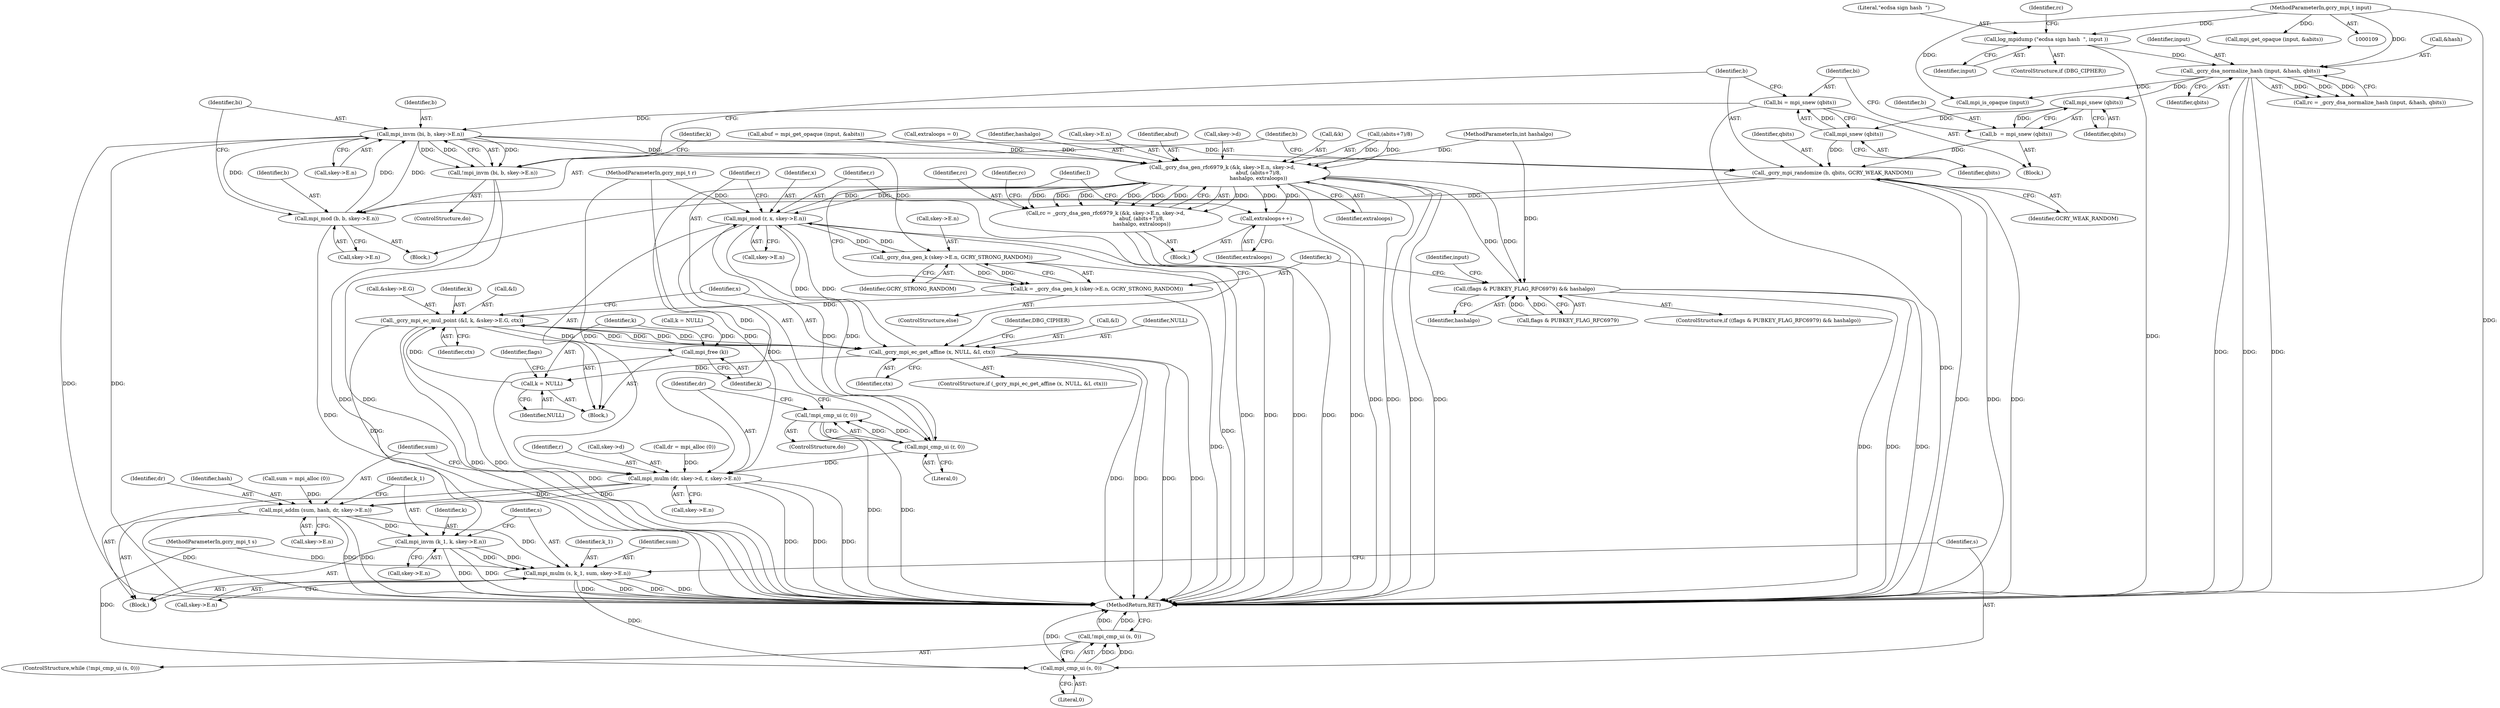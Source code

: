 digraph "0_gnupg_9010d1576e278a4274ad3f4aa15776c28f6ba965@pointer" {
"1000181" [label="(Call,mpi_invm (bi, b, skey->E.n))"];
"1000162" [label="(Call,bi = mpi_snew (qbits))"];
"1000164" [label="(Call,mpi_snew (qbits))"];
"1000160" [label="(Call,mpi_snew (qbits))"];
"1000145" [label="(Call,_gcry_dsa_normalize_hash (input, &hash, qbits))"];
"1000140" [label="(Call,log_mpidump (\"ecdsa sign hash  \", input ))"];
"1000110" [label="(MethodParameterIn,gcry_mpi_t input)"];
"1000172" [label="(Call,mpi_mod (b, b, skey->E.n))"];
"1000168" [label="(Call,_gcry_mpi_randomize (b, qbits, GCRY_WEAK_RANDOM))"];
"1000158" [label="(Call,b  = mpi_snew (qbits))"];
"1000181" [label="(Call,mpi_invm (bi, b, skey->E.n))"];
"1000180" [label="(Call,!mpi_invm (bi, b, skey->E.n))"];
"1000232" [label="(Call,_gcry_dsa_gen_rfc6979_k (&k, skey->E.n, skey->d,\n                                            abuf, (abits+7)/8,\n                                            hashalgo, extraloops))"];
"1000209" [label="(Call,(flags & PUBKEY_FLAG_RFC6979) && hashalgo)"];
"1000230" [label="(Call,rc = _gcry_dsa_gen_rfc6979_k (&k, skey->E.n, skey->d,\n                                            abuf, (abits+7)/8,\n                                            hashalgo, extraloops))"];
"1000254" [label="(Call,extraloops++)"];
"1000293" [label="(Call,mpi_mod (r, x, skey->E.n))"];
"1000259" [label="(Call,_gcry_dsa_gen_k (skey->E.n, GCRY_STRONG_RANDOM))"];
"1000257" [label="(Call,k = _gcry_dsa_gen_k (skey->E.n, GCRY_STRONG_RANDOM))"];
"1000266" [label="(Call,_gcry_mpi_ec_mul_point (&I, k, &skey->E.G, ctx))"];
"1000203" [label="(Call,mpi_free (k))"];
"1000278" [label="(Call,_gcry_mpi_ec_get_affine (x, NULL, &I, ctx))"];
"1000205" [label="(Call,k = NULL)"];
"1000325" [label="(Call,mpi_invm (k_1, k, skey->E.n))"];
"1000333" [label="(Call,mpi_mulm (s, k_1, sum, skey->E.n))"];
"1000344" [label="(Call,mpi_cmp_ui (s, 0))"];
"1000343" [label="(Call,!mpi_cmp_ui (s, 0))"];
"1000302" [label="(Call,mpi_cmp_ui (r, 0))"];
"1000301" [label="(Call,!mpi_cmp_ui (r, 0))"];
"1000305" [label="(Call,mpi_mulm (dr, skey->d, r, skey->E.n))"];
"1000316" [label="(Call,mpi_addm (sum, hash, dr, skey->E.n))"];
"1000182" [label="(Identifier,bi)"];
"1000326" [label="(Identifier,k_1)"];
"1000243" [label="(Identifier,abuf)"];
"1000258" [label="(Identifier,k)"];
"1000311" [label="(Call,skey->E.n)"];
"1000257" [label="(Call,k = _gcry_dsa_gen_k (skey->E.n, GCRY_STRONG_RANDOM))"];
"1000232" [label="(Call,_gcry_dsa_gen_rfc6979_k (&k, skey->E.n, skey->d,\n                                            abuf, (abits+7)/8,\n                                            hashalgo, extraloops))"];
"1000270" [label="(Call,&skey->E.G)"];
"1000301" [label="(Call,!mpi_cmp_ui (r, 0))"];
"1000277" [label="(ControlStructure,if (_gcry_mpi_ec_get_affine (x, NULL, &I, ctx)))"];
"1000141" [label="(Literal,\"ecdsa sign hash  \")"];
"1000213" [label="(Identifier,hashalgo)"];
"1000210" [label="(Call,flags & PUBKEY_FLAG_RFC6979)"];
"1000346" [label="(Literal,0)"];
"1000146" [label="(Identifier,input)"];
"1000211" [label="(Identifier,flags)"];
"1000217" [label="(Call,mpi_is_opaque (input))"];
"1000240" [label="(Call,skey->d)"];
"1000344" [label="(Call,mpi_cmp_ui (s, 0))"];
"1000162" [label="(Call,bi = mpi_snew (qbits))"];
"1000265" [label="(Identifier,GCRY_STRONG_RANDOM)"];
"1000304" [label="(Literal,0)"];
"1000233" [label="(Call,&k)"];
"1000116" [label="(Block,)"];
"1000115" [label="(MethodParameterIn,int hashalgo)"];
"1000306" [label="(Identifier,dr)"];
"1000170" [label="(Identifier,qbits)"];
"1000145" [label="(Call,_gcry_dsa_normalize_hash (input, &hash, qbits))"];
"1000209" [label="(Call,(flags & PUBKEY_FLAG_RFC6979) && hashalgo)"];
"1000328" [label="(Call,skey->E.n)"];
"1000144" [label="(Identifier,rc)"];
"1000325" [label="(Call,mpi_invm (k_1, k, skey->E.n))"];
"1000319" [label="(Identifier,dr)"];
"1000334" [label="(Identifier,s)"];
"1000335" [label="(Identifier,k_1)"];
"1000143" [label="(Call,rc = _gcry_dsa_normalize_hash (input, &hash, qbits))"];
"1000252" [label="(Identifier,rc)"];
"1000167" [label="(Block,)"];
"1000256" [label="(ControlStructure,else)"];
"1000205" [label="(Call,k = NULL)"];
"1000206" [label="(Identifier,k)"];
"1000171" [label="(Identifier,GCRY_WEAK_RANDOM)"];
"1000189" [label="(Call,k = NULL)"];
"1000161" [label="(Identifier,qbits)"];
"1000142" [label="(Identifier,input)"];
"1000164" [label="(Call,mpi_snew (qbits))"];
"1000160" [label="(Call,mpi_snew (qbits))"];
"1000169" [label="(Identifier,b)"];
"1000200" [label="(Block,)"];
"1000168" [label="(Call,_gcry_mpi_randomize (b, qbits, GCRY_WEAK_RANDOM))"];
"1000149" [label="(Identifier,qbits)"];
"1000244" [label="(Call,(abits+7)/8)"];
"1000226" [label="(Call,mpi_get_opaque (input, &abits))"];
"1000343" [label="(Call,!mpi_cmp_ui (s, 0))"];
"1000192" [label="(Call,dr = mpi_alloc (0))"];
"1000260" [label="(Call,skey->E.n)"];
"1000231" [label="(Identifier,rc)"];
"1000310" [label="(Identifier,r)"];
"1000318" [label="(Identifier,hash)"];
"1000296" [label="(Call,skey->E.n)"];
"1000279" [label="(Identifier,x)"];
"1000175" [label="(Call,skey->E.n)"];
"1000250" [label="(Identifier,extraloops)"];
"1000224" [label="(Call,abuf = mpi_get_opaque (input, &abits))"];
"1000345" [label="(Identifier,s)"];
"1000122" [label="(Call,extraloops = 0)"];
"1000281" [label="(Call,&I)"];
"1000294" [label="(Identifier,r)"];
"1000249" [label="(Identifier,hashalgo)"];
"1000303" [label="(Identifier,r)"];
"1000204" [label="(Identifier,k)"];
"1000110" [label="(MethodParameterIn,gcry_mpi_t input)"];
"1000305" [label="(Call,mpi_mulm (dr, skey->d, r, skey->E.n))"];
"1000190" [label="(Identifier,k)"];
"1000337" [label="(Call,skey->E.n)"];
"1000147" [label="(Call,&hash)"];
"1000230" [label="(Call,rc = _gcry_dsa_gen_rfc6979_k (&k, skey->E.n, skey->d,\n                                            abuf, (abits+7)/8,\n                                            hashalgo, extraloops))"];
"1000320" [label="(Call,skey->E.n)"];
"1000183" [label="(Identifier,b)"];
"1000347" [label="(MethodReturn,RET)"];
"1000269" [label="(Identifier,k)"];
"1000268" [label="(Identifier,I)"];
"1000283" [label="(Identifier,ctx)"];
"1000280" [label="(Identifier,NULL)"];
"1000174" [label="(Identifier,b)"];
"1000276" [label="(Identifier,ctx)"];
"1000317" [label="(Identifier,sum)"];
"1000336" [label="(Identifier,sum)"];
"1000259" [label="(Call,_gcry_dsa_gen_k (skey->E.n, GCRY_STRONG_RANDOM))"];
"1000158" [label="(Call,b  = mpi_snew (qbits))"];
"1000208" [label="(ControlStructure,if ((flags & PUBKEY_FLAG_RFC6979) && hashalgo))"];
"1000342" [label="(ControlStructure,while (!mpi_cmp_ui (s, 0)))"];
"1000254" [label="(Call,extraloops++)"];
"1000278" [label="(Call,_gcry_mpi_ec_get_affine (x, NULL, &I, ctx))"];
"1000327" [label="(Identifier,k)"];
"1000166" [label="(ControlStructure,do)"];
"1000307" [label="(Call,skey->d)"];
"1000196" [label="(Call,sum = mpi_alloc (0))"];
"1000316" [label="(Call,mpi_addm (sum, hash, dr, skey->E.n))"];
"1000267" [label="(Call,&I)"];
"1000180" [label="(Call,!mpi_invm (bi, b, skey->E.n))"];
"1000295" [label="(Identifier,x)"];
"1000140" [label="(Call,log_mpidump (\"ecdsa sign hash  \", input ))"];
"1000165" [label="(Identifier,qbits)"];
"1000286" [label="(Identifier,DBG_CIPHER)"];
"1000113" [label="(MethodParameterIn,gcry_mpi_t s)"];
"1000184" [label="(Call,skey->E.n)"];
"1000138" [label="(ControlStructure,if (DBG_CIPHER))"];
"1000214" [label="(Block,)"];
"1000203" [label="(Call,mpi_free (k))"];
"1000266" [label="(Call,_gcry_mpi_ec_mul_point (&I, k, &skey->E.G, ctx))"];
"1000207" [label="(Identifier,NULL)"];
"1000159" [label="(Identifier,b)"];
"1000293" [label="(Call,mpi_mod (r, x, skey->E.n))"];
"1000112" [label="(MethodParameterIn,gcry_mpi_t r)"];
"1000255" [label="(Identifier,extraloops)"];
"1000163" [label="(Identifier,bi)"];
"1000235" [label="(Call,skey->E.n)"];
"1000202" [label="(Block,)"];
"1000201" [label="(ControlStructure,do)"];
"1000173" [label="(Identifier,b)"];
"1000218" [label="(Identifier,input)"];
"1000333" [label="(Call,mpi_mulm (s, k_1, sum, skey->E.n))"];
"1000172" [label="(Call,mpi_mod (b, b, skey->E.n))"];
"1000302" [label="(Call,mpi_cmp_ui (r, 0))"];
"1000181" [label="(Call,mpi_invm (bi, b, skey->E.n))"];
"1000181" -> "1000180"  [label="AST: "];
"1000181" -> "1000184"  [label="CFG: "];
"1000182" -> "1000181"  [label="AST: "];
"1000183" -> "1000181"  [label="AST: "];
"1000184" -> "1000181"  [label="AST: "];
"1000180" -> "1000181"  [label="CFG: "];
"1000181" -> "1000347"  [label="DDG: "];
"1000181" -> "1000347"  [label="DDG: "];
"1000181" -> "1000168"  [label="DDG: "];
"1000181" -> "1000172"  [label="DDG: "];
"1000181" -> "1000180"  [label="DDG: "];
"1000181" -> "1000180"  [label="DDG: "];
"1000181" -> "1000180"  [label="DDG: "];
"1000162" -> "1000181"  [label="DDG: "];
"1000172" -> "1000181"  [label="DDG: "];
"1000172" -> "1000181"  [label="DDG: "];
"1000181" -> "1000232"  [label="DDG: "];
"1000181" -> "1000259"  [label="DDG: "];
"1000162" -> "1000116"  [label="AST: "];
"1000162" -> "1000164"  [label="CFG: "];
"1000163" -> "1000162"  [label="AST: "];
"1000164" -> "1000162"  [label="AST: "];
"1000169" -> "1000162"  [label="CFG: "];
"1000162" -> "1000347"  [label="DDG: "];
"1000164" -> "1000162"  [label="DDG: "];
"1000164" -> "1000165"  [label="CFG: "];
"1000165" -> "1000164"  [label="AST: "];
"1000160" -> "1000164"  [label="DDG: "];
"1000164" -> "1000168"  [label="DDG: "];
"1000160" -> "1000158"  [label="AST: "];
"1000160" -> "1000161"  [label="CFG: "];
"1000161" -> "1000160"  [label="AST: "];
"1000158" -> "1000160"  [label="CFG: "];
"1000160" -> "1000158"  [label="DDG: "];
"1000145" -> "1000160"  [label="DDG: "];
"1000145" -> "1000143"  [label="AST: "];
"1000145" -> "1000149"  [label="CFG: "];
"1000146" -> "1000145"  [label="AST: "];
"1000147" -> "1000145"  [label="AST: "];
"1000149" -> "1000145"  [label="AST: "];
"1000143" -> "1000145"  [label="CFG: "];
"1000145" -> "1000347"  [label="DDG: "];
"1000145" -> "1000347"  [label="DDG: "];
"1000145" -> "1000347"  [label="DDG: "];
"1000145" -> "1000143"  [label="DDG: "];
"1000145" -> "1000143"  [label="DDG: "];
"1000145" -> "1000143"  [label="DDG: "];
"1000140" -> "1000145"  [label="DDG: "];
"1000110" -> "1000145"  [label="DDG: "];
"1000145" -> "1000217"  [label="DDG: "];
"1000140" -> "1000138"  [label="AST: "];
"1000140" -> "1000142"  [label="CFG: "];
"1000141" -> "1000140"  [label="AST: "];
"1000142" -> "1000140"  [label="AST: "];
"1000144" -> "1000140"  [label="CFG: "];
"1000140" -> "1000347"  [label="DDG: "];
"1000110" -> "1000140"  [label="DDG: "];
"1000110" -> "1000109"  [label="AST: "];
"1000110" -> "1000347"  [label="DDG: "];
"1000110" -> "1000217"  [label="DDG: "];
"1000110" -> "1000226"  [label="DDG: "];
"1000172" -> "1000167"  [label="AST: "];
"1000172" -> "1000175"  [label="CFG: "];
"1000173" -> "1000172"  [label="AST: "];
"1000174" -> "1000172"  [label="AST: "];
"1000175" -> "1000172"  [label="AST: "];
"1000182" -> "1000172"  [label="CFG: "];
"1000172" -> "1000347"  [label="DDG: "];
"1000168" -> "1000172"  [label="DDG: "];
"1000168" -> "1000167"  [label="AST: "];
"1000168" -> "1000171"  [label="CFG: "];
"1000169" -> "1000168"  [label="AST: "];
"1000170" -> "1000168"  [label="AST: "];
"1000171" -> "1000168"  [label="AST: "];
"1000173" -> "1000168"  [label="CFG: "];
"1000168" -> "1000347"  [label="DDG: "];
"1000168" -> "1000347"  [label="DDG: "];
"1000168" -> "1000347"  [label="DDG: "];
"1000158" -> "1000168"  [label="DDG: "];
"1000158" -> "1000116"  [label="AST: "];
"1000159" -> "1000158"  [label="AST: "];
"1000163" -> "1000158"  [label="CFG: "];
"1000180" -> "1000166"  [label="AST: "];
"1000169" -> "1000180"  [label="CFG: "];
"1000190" -> "1000180"  [label="CFG: "];
"1000180" -> "1000347"  [label="DDG: "];
"1000180" -> "1000347"  [label="DDG: "];
"1000232" -> "1000230"  [label="AST: "];
"1000232" -> "1000250"  [label="CFG: "];
"1000233" -> "1000232"  [label="AST: "];
"1000235" -> "1000232"  [label="AST: "];
"1000240" -> "1000232"  [label="AST: "];
"1000243" -> "1000232"  [label="AST: "];
"1000244" -> "1000232"  [label="AST: "];
"1000249" -> "1000232"  [label="AST: "];
"1000250" -> "1000232"  [label="AST: "];
"1000230" -> "1000232"  [label="CFG: "];
"1000232" -> "1000347"  [label="DDG: "];
"1000232" -> "1000347"  [label="DDG: "];
"1000232" -> "1000347"  [label="DDG: "];
"1000232" -> "1000347"  [label="DDG: "];
"1000232" -> "1000209"  [label="DDG: "];
"1000232" -> "1000230"  [label="DDG: "];
"1000232" -> "1000230"  [label="DDG: "];
"1000232" -> "1000230"  [label="DDG: "];
"1000232" -> "1000230"  [label="DDG: "];
"1000232" -> "1000230"  [label="DDG: "];
"1000232" -> "1000230"  [label="DDG: "];
"1000232" -> "1000230"  [label="DDG: "];
"1000293" -> "1000232"  [label="DDG: "];
"1000224" -> "1000232"  [label="DDG: "];
"1000244" -> "1000232"  [label="DDG: "];
"1000244" -> "1000232"  [label="DDG: "];
"1000209" -> "1000232"  [label="DDG: "];
"1000115" -> "1000232"  [label="DDG: "];
"1000254" -> "1000232"  [label="DDG: "];
"1000122" -> "1000232"  [label="DDG: "];
"1000232" -> "1000254"  [label="DDG: "];
"1000232" -> "1000293"  [label="DDG: "];
"1000232" -> "1000305"  [label="DDG: "];
"1000209" -> "1000208"  [label="AST: "];
"1000209" -> "1000210"  [label="CFG: "];
"1000209" -> "1000213"  [label="CFG: "];
"1000210" -> "1000209"  [label="AST: "];
"1000213" -> "1000209"  [label="AST: "];
"1000218" -> "1000209"  [label="CFG: "];
"1000258" -> "1000209"  [label="CFG: "];
"1000209" -> "1000347"  [label="DDG: "];
"1000209" -> "1000347"  [label="DDG: "];
"1000209" -> "1000347"  [label="DDG: "];
"1000210" -> "1000209"  [label="DDG: "];
"1000210" -> "1000209"  [label="DDG: "];
"1000115" -> "1000209"  [label="DDG: "];
"1000230" -> "1000214"  [label="AST: "];
"1000231" -> "1000230"  [label="AST: "];
"1000252" -> "1000230"  [label="CFG: "];
"1000230" -> "1000347"  [label="DDG: "];
"1000230" -> "1000347"  [label="DDG: "];
"1000254" -> "1000214"  [label="AST: "];
"1000254" -> "1000255"  [label="CFG: "];
"1000255" -> "1000254"  [label="AST: "];
"1000268" -> "1000254"  [label="CFG: "];
"1000254" -> "1000347"  [label="DDG: "];
"1000293" -> "1000202"  [label="AST: "];
"1000293" -> "1000296"  [label="CFG: "];
"1000294" -> "1000293"  [label="AST: "];
"1000295" -> "1000293"  [label="AST: "];
"1000296" -> "1000293"  [label="AST: "];
"1000303" -> "1000293"  [label="CFG: "];
"1000293" -> "1000347"  [label="DDG: "];
"1000293" -> "1000347"  [label="DDG: "];
"1000293" -> "1000259"  [label="DDG: "];
"1000293" -> "1000278"  [label="DDG: "];
"1000302" -> "1000293"  [label="DDG: "];
"1000112" -> "1000293"  [label="DDG: "];
"1000278" -> "1000293"  [label="DDG: "];
"1000259" -> "1000293"  [label="DDG: "];
"1000293" -> "1000302"  [label="DDG: "];
"1000293" -> "1000305"  [label="DDG: "];
"1000259" -> "1000257"  [label="AST: "];
"1000259" -> "1000265"  [label="CFG: "];
"1000260" -> "1000259"  [label="AST: "];
"1000265" -> "1000259"  [label="AST: "];
"1000257" -> "1000259"  [label="CFG: "];
"1000259" -> "1000347"  [label="DDG: "];
"1000259" -> "1000257"  [label="DDG: "];
"1000259" -> "1000257"  [label="DDG: "];
"1000257" -> "1000256"  [label="AST: "];
"1000258" -> "1000257"  [label="AST: "];
"1000268" -> "1000257"  [label="CFG: "];
"1000257" -> "1000347"  [label="DDG: "];
"1000257" -> "1000266"  [label="DDG: "];
"1000266" -> "1000202"  [label="AST: "];
"1000266" -> "1000276"  [label="CFG: "];
"1000267" -> "1000266"  [label="AST: "];
"1000269" -> "1000266"  [label="AST: "];
"1000270" -> "1000266"  [label="AST: "];
"1000276" -> "1000266"  [label="AST: "];
"1000279" -> "1000266"  [label="CFG: "];
"1000266" -> "1000347"  [label="DDG: "];
"1000266" -> "1000347"  [label="DDG: "];
"1000266" -> "1000203"  [label="DDG: "];
"1000278" -> "1000266"  [label="DDG: "];
"1000278" -> "1000266"  [label="DDG: "];
"1000205" -> "1000266"  [label="DDG: "];
"1000266" -> "1000278"  [label="DDG: "];
"1000266" -> "1000278"  [label="DDG: "];
"1000266" -> "1000325"  [label="DDG: "];
"1000203" -> "1000202"  [label="AST: "];
"1000203" -> "1000204"  [label="CFG: "];
"1000204" -> "1000203"  [label="AST: "];
"1000206" -> "1000203"  [label="CFG: "];
"1000203" -> "1000347"  [label="DDG: "];
"1000189" -> "1000203"  [label="DDG: "];
"1000278" -> "1000277"  [label="AST: "];
"1000278" -> "1000283"  [label="CFG: "];
"1000279" -> "1000278"  [label="AST: "];
"1000280" -> "1000278"  [label="AST: "];
"1000281" -> "1000278"  [label="AST: "];
"1000283" -> "1000278"  [label="AST: "];
"1000286" -> "1000278"  [label="CFG: "];
"1000294" -> "1000278"  [label="CFG: "];
"1000278" -> "1000347"  [label="DDG: "];
"1000278" -> "1000347"  [label="DDG: "];
"1000278" -> "1000347"  [label="DDG: "];
"1000278" -> "1000347"  [label="DDG: "];
"1000278" -> "1000205"  [label="DDG: "];
"1000205" -> "1000202"  [label="AST: "];
"1000205" -> "1000207"  [label="CFG: "];
"1000206" -> "1000205"  [label="AST: "];
"1000207" -> "1000205"  [label="AST: "];
"1000211" -> "1000205"  [label="CFG: "];
"1000325" -> "1000200"  [label="AST: "];
"1000325" -> "1000328"  [label="CFG: "];
"1000326" -> "1000325"  [label="AST: "];
"1000327" -> "1000325"  [label="AST: "];
"1000328" -> "1000325"  [label="AST: "];
"1000334" -> "1000325"  [label="CFG: "];
"1000325" -> "1000347"  [label="DDG: "];
"1000325" -> "1000347"  [label="DDG: "];
"1000316" -> "1000325"  [label="DDG: "];
"1000325" -> "1000333"  [label="DDG: "];
"1000325" -> "1000333"  [label="DDG: "];
"1000333" -> "1000200"  [label="AST: "];
"1000333" -> "1000337"  [label="CFG: "];
"1000334" -> "1000333"  [label="AST: "];
"1000335" -> "1000333"  [label="AST: "];
"1000336" -> "1000333"  [label="AST: "];
"1000337" -> "1000333"  [label="AST: "];
"1000345" -> "1000333"  [label="CFG: "];
"1000333" -> "1000347"  [label="DDG: "];
"1000333" -> "1000347"  [label="DDG: "];
"1000333" -> "1000347"  [label="DDG: "];
"1000333" -> "1000347"  [label="DDG: "];
"1000113" -> "1000333"  [label="DDG: "];
"1000316" -> "1000333"  [label="DDG: "];
"1000333" -> "1000344"  [label="DDG: "];
"1000344" -> "1000343"  [label="AST: "];
"1000344" -> "1000346"  [label="CFG: "];
"1000345" -> "1000344"  [label="AST: "];
"1000346" -> "1000344"  [label="AST: "];
"1000343" -> "1000344"  [label="CFG: "];
"1000344" -> "1000347"  [label="DDG: "];
"1000344" -> "1000343"  [label="DDG: "];
"1000344" -> "1000343"  [label="DDG: "];
"1000113" -> "1000344"  [label="DDG: "];
"1000343" -> "1000342"  [label="AST: "];
"1000347" -> "1000343"  [label="CFG: "];
"1000343" -> "1000347"  [label="DDG: "];
"1000343" -> "1000347"  [label="DDG: "];
"1000302" -> "1000301"  [label="AST: "];
"1000302" -> "1000304"  [label="CFG: "];
"1000303" -> "1000302"  [label="AST: "];
"1000304" -> "1000302"  [label="AST: "];
"1000301" -> "1000302"  [label="CFG: "];
"1000302" -> "1000301"  [label="DDG: "];
"1000302" -> "1000301"  [label="DDG: "];
"1000112" -> "1000302"  [label="DDG: "];
"1000302" -> "1000305"  [label="DDG: "];
"1000301" -> "1000201"  [label="AST: "];
"1000204" -> "1000301"  [label="CFG: "];
"1000306" -> "1000301"  [label="CFG: "];
"1000301" -> "1000347"  [label="DDG: "];
"1000301" -> "1000347"  [label="DDG: "];
"1000305" -> "1000200"  [label="AST: "];
"1000305" -> "1000311"  [label="CFG: "];
"1000306" -> "1000305"  [label="AST: "];
"1000307" -> "1000305"  [label="AST: "];
"1000310" -> "1000305"  [label="AST: "];
"1000311" -> "1000305"  [label="AST: "];
"1000317" -> "1000305"  [label="CFG: "];
"1000305" -> "1000347"  [label="DDG: "];
"1000305" -> "1000347"  [label="DDG: "];
"1000305" -> "1000347"  [label="DDG: "];
"1000192" -> "1000305"  [label="DDG: "];
"1000112" -> "1000305"  [label="DDG: "];
"1000305" -> "1000316"  [label="DDG: "];
"1000305" -> "1000316"  [label="DDG: "];
"1000316" -> "1000200"  [label="AST: "];
"1000316" -> "1000320"  [label="CFG: "];
"1000317" -> "1000316"  [label="AST: "];
"1000318" -> "1000316"  [label="AST: "];
"1000319" -> "1000316"  [label="AST: "];
"1000320" -> "1000316"  [label="AST: "];
"1000326" -> "1000316"  [label="CFG: "];
"1000316" -> "1000347"  [label="DDG: "];
"1000316" -> "1000347"  [label="DDG: "];
"1000316" -> "1000347"  [label="DDG: "];
"1000196" -> "1000316"  [label="DDG: "];
}
